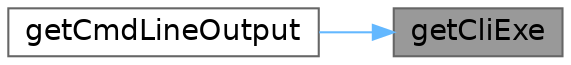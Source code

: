 digraph "getCliExe"
{
 // LATEX_PDF_SIZE
  bgcolor="transparent";
  edge [fontname=Helvetica,fontsize=14,labelfontname=Helvetica,labelfontsize=14];
  node [fontname=Helvetica,fontsize=14,shape=box,height=0.2,width=0.4];
  rankdir="RL";
  Node1 [id="Node000001",label="getCliExe",height=0.2,width=0.4,color="gray40", fillcolor="grey60", style="filled", fontcolor="black",tooltip=" "];
  Node1 -> Node2 [id="edge1_Node000001_Node000002",dir="back",color="steelblue1",style="solid",tooltip=" "];
  Node2 [id="Node000002",label="getCmdLineOutput",height=0.2,width=0.4,color="grey40", fillcolor="white", style="filled",URL="$dc/db9/classBinPostgresql.html#a57b46970f89977bc5f86f5283523c6e4",tooltip=" "];
}
